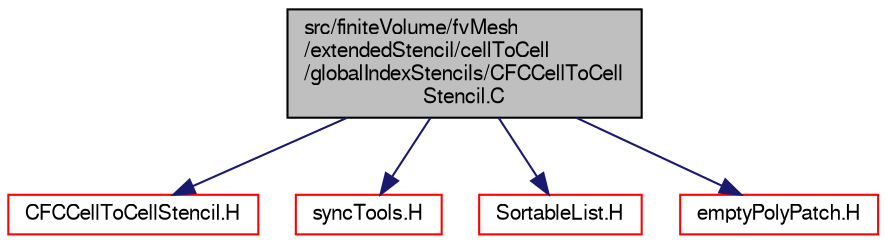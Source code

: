 digraph "src/finiteVolume/fvMesh/extendedStencil/cellToCell/globalIndexStencils/CFCCellToCellStencil.C"
{
  bgcolor="transparent";
  edge [fontname="FreeSans",fontsize="10",labelfontname="FreeSans",labelfontsize="10"];
  node [fontname="FreeSans",fontsize="10",shape=record];
  Node0 [label="src/finiteVolume/fvMesh\l/extendedStencil/cellToCell\l/globalIndexStencils/CFCCellToCell\lStencil.C",height=0.2,width=0.4,color="black", fillcolor="grey75", style="filled", fontcolor="black"];
  Node0 -> Node1 [color="midnightblue",fontsize="10",style="solid",fontname="FreeSans"];
  Node1 [label="CFCCellToCellStencil.H",height=0.2,width=0.4,color="red",URL="$a03356.html"];
  Node0 -> Node159 [color="midnightblue",fontsize="10",style="solid",fontname="FreeSans"];
  Node159 [label="syncTools.H",height=0.2,width=0.4,color="red",URL="$a11768.html"];
  Node0 -> Node241 [color="midnightblue",fontsize="10",style="solid",fontname="FreeSans"];
  Node241 [label="SortableList.H",height=0.2,width=0.4,color="red",URL="$a08738.html"];
  Node0 -> Node242 [color="midnightblue",fontsize="10",style="solid",fontname="FreeSans"];
  Node242 [label="emptyPolyPatch.H",height=0.2,width=0.4,color="red",URL="$a11699.html"];
}
